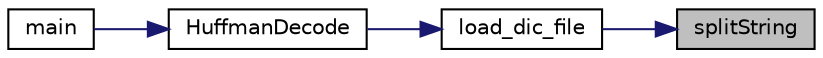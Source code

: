 digraph "splitString"
{
 // LATEX_PDF_SIZE
  edge [fontname="Helvetica",fontsize="10",labelfontname="Helvetica",labelfontsize="10"];
  node [fontname="Helvetica",fontsize="10",shape=record];
  rankdir="RL";
  Node1 [label="splitString",height=0.2,width=0.4,color="black", fillcolor="grey75", style="filled", fontcolor="black",tooltip=" "];
  Node1 -> Node2 [dir="back",color="midnightblue",fontsize="10",style="solid",fontname="Helvetica"];
  Node2 [label="load_dic_file",height=0.2,width=0.4,color="black", fillcolor="white", style="filled",URL="$_helpers_8cpp.html#a9bfac0e0cef3b277060e3eb3d668e07d",tooltip=" "];
  Node2 -> Node3 [dir="back",color="midnightblue",fontsize="10",style="solid",fontname="Helvetica"];
  Node3 [label="HuffmanDecode",height=0.2,width=0.4,color="black", fillcolor="white", style="filled",URL="$_helpers_8cpp.html#ac9f9ed9753f7b3e5a73f4d2cb724fb6a",tooltip=" "];
  Node3 -> Node4 [dir="back",color="midnightblue",fontsize="10",style="solid",fontname="Helvetica"];
  Node4 [label="main",height=0.2,width=0.4,color="black", fillcolor="white", style="filled",URL="$huffman-coding_8cpp.html#a3c04138a5bfe5d72780bb7e82a18e627",tooltip=" "];
}
